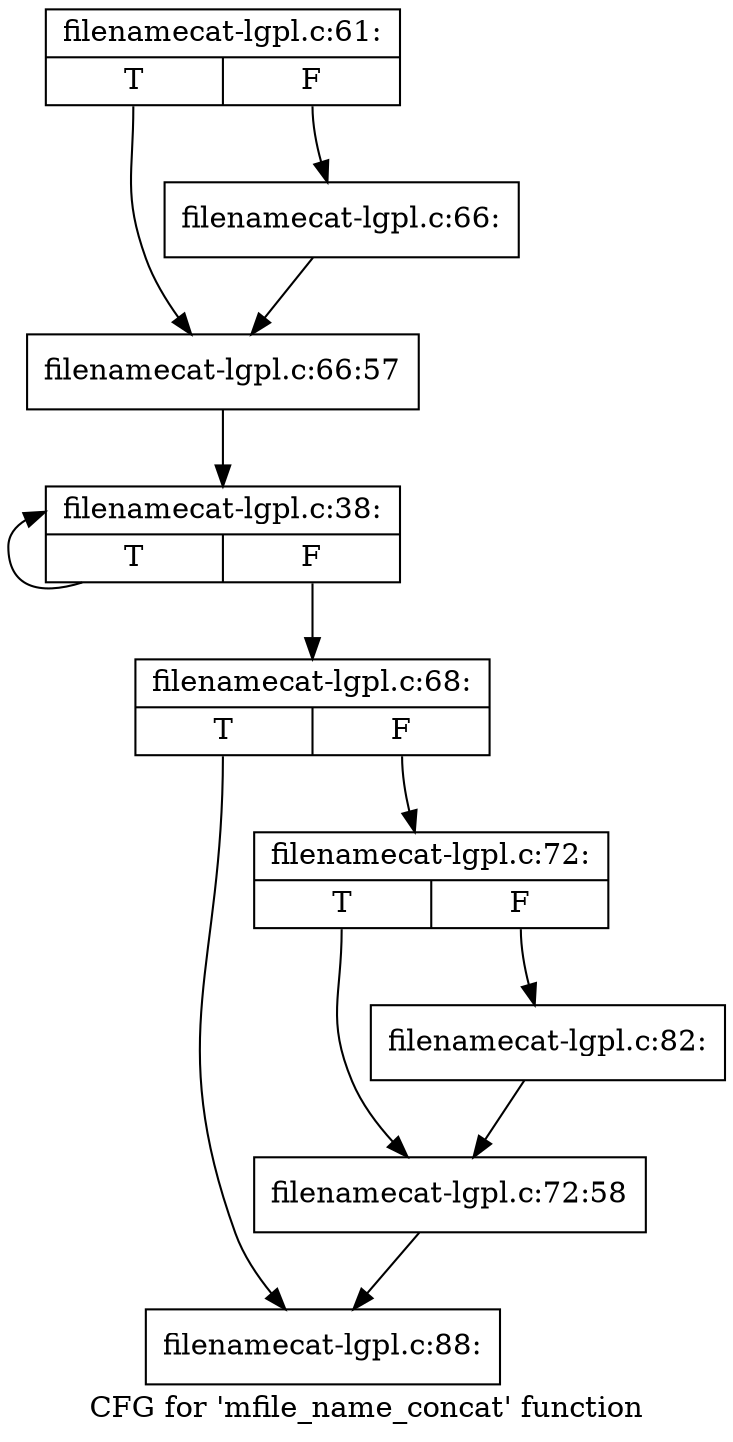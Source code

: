 digraph "CFG for 'mfile_name_concat' function" {
	label="CFG for 'mfile_name_concat' function";

	Node0xda6d000 [shape=record,label="{filenamecat-lgpl.c:61:|{<s0>T|<s1>F}}"];
	Node0xda6d000:s0 -> Node0xda79210;
	Node0xda6d000:s1 -> Node0xda79290;
	Node0xda79290 [shape=record,label="{filenamecat-lgpl.c:66:}"];
	Node0xda79290 -> Node0xda79210;
	Node0xda79210 [shape=record,label="{filenamecat-lgpl.c:66:57}"];
	Node0xda79210 -> Node0xdaef330;
	Node0xdaef330 [shape=record,label="{filenamecat-lgpl.c:38:|{<s0>T|<s1>F}}"];
	Node0xdaef330:s0 -> Node0xdaef330;
	Node0xdaef330:s1 -> Node0xdb11b30;
	Node0xdb11b30 [shape=record,label="{filenamecat-lgpl.c:68:|{<s0>T|<s1>F}}"];
	Node0xdb11b30:s0 -> Node0xda744a0;
	Node0xdb11b30:s1 -> Node0xda7a170;
	Node0xda7a170 [shape=record,label="{filenamecat-lgpl.c:72:|{<s0>T|<s1>F}}"];
	Node0xda7a170:s0 -> Node0xda7ddf0;
	Node0xda7a170:s1 -> Node0xda7dda0;
	Node0xda7dda0 [shape=record,label="{filenamecat-lgpl.c:82:}"];
	Node0xda7dda0 -> Node0xda7ddf0;
	Node0xda7ddf0 [shape=record,label="{filenamecat-lgpl.c:72:58}"];
	Node0xda7ddf0 -> Node0xda744a0;
	Node0xda744a0 [shape=record,label="{filenamecat-lgpl.c:88:}"];
}
